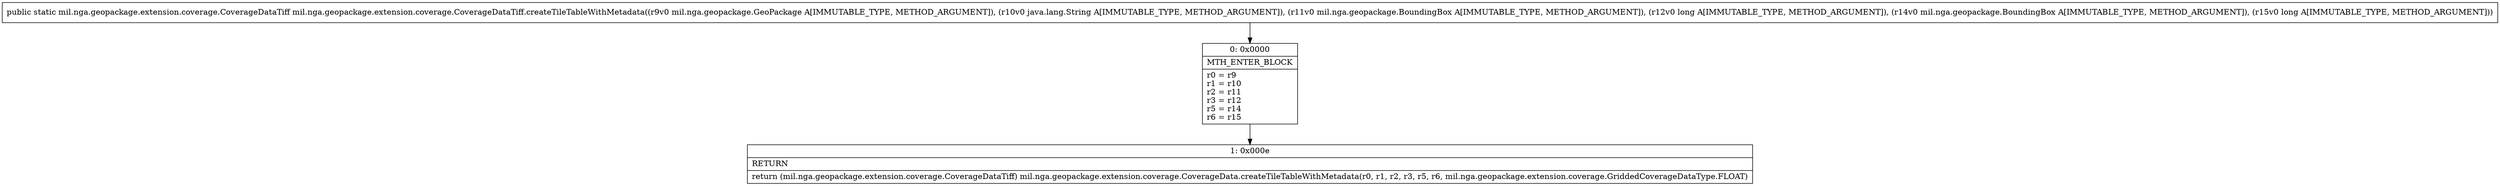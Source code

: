 digraph "CFG formil.nga.geopackage.extension.coverage.CoverageDataTiff.createTileTableWithMetadata(Lmil\/nga\/geopackage\/GeoPackage;Ljava\/lang\/String;Lmil\/nga\/geopackage\/BoundingBox;JLmil\/nga\/geopackage\/BoundingBox;J)Lmil\/nga\/geopackage\/extension\/coverage\/CoverageDataTiff;" {
Node_0 [shape=record,label="{0\:\ 0x0000|MTH_ENTER_BLOCK\l|r0 = r9\lr1 = r10\lr2 = r11\lr3 = r12\lr5 = r14\lr6 = r15\l}"];
Node_1 [shape=record,label="{1\:\ 0x000e|RETURN\l|return (mil.nga.geopackage.extension.coverage.CoverageDataTiff) mil.nga.geopackage.extension.coverage.CoverageData.createTileTableWithMetadata(r0, r1, r2, r3, r5, r6, mil.nga.geopackage.extension.coverage.GriddedCoverageDataType.FLOAT)\l}"];
MethodNode[shape=record,label="{public static mil.nga.geopackage.extension.coverage.CoverageDataTiff mil.nga.geopackage.extension.coverage.CoverageDataTiff.createTileTableWithMetadata((r9v0 mil.nga.geopackage.GeoPackage A[IMMUTABLE_TYPE, METHOD_ARGUMENT]), (r10v0 java.lang.String A[IMMUTABLE_TYPE, METHOD_ARGUMENT]), (r11v0 mil.nga.geopackage.BoundingBox A[IMMUTABLE_TYPE, METHOD_ARGUMENT]), (r12v0 long A[IMMUTABLE_TYPE, METHOD_ARGUMENT]), (r14v0 mil.nga.geopackage.BoundingBox A[IMMUTABLE_TYPE, METHOD_ARGUMENT]), (r15v0 long A[IMMUTABLE_TYPE, METHOD_ARGUMENT])) }"];
MethodNode -> Node_0;
Node_0 -> Node_1;
}

